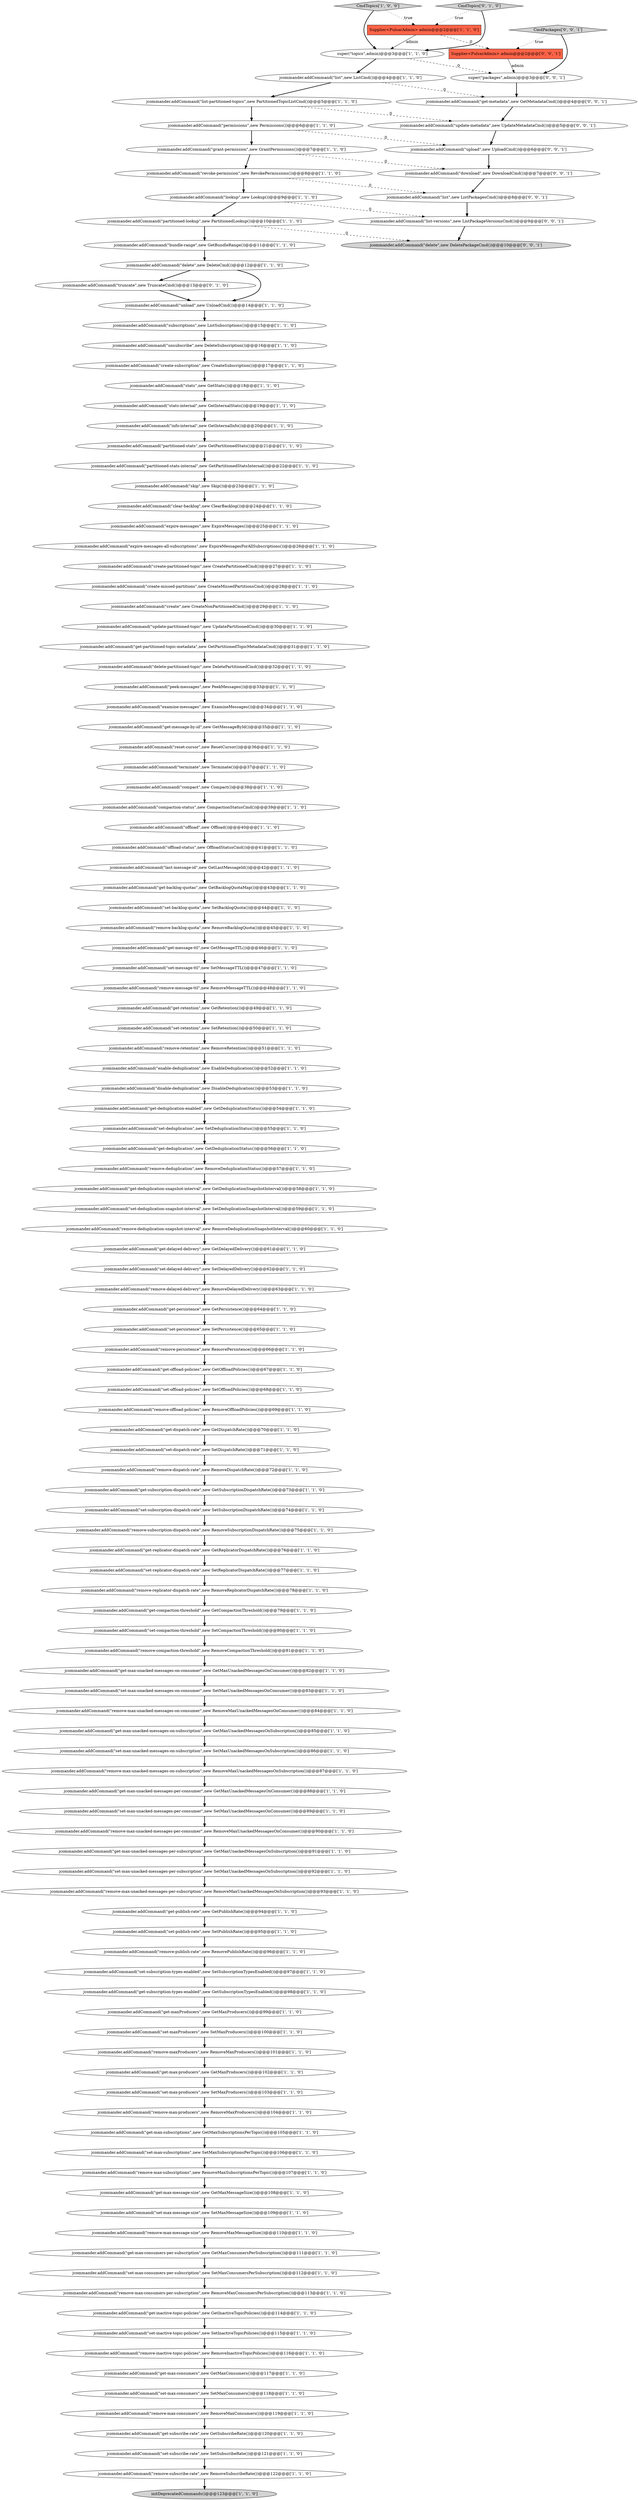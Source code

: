 digraph {
70 [style = filled, label = "jcommander.addCommand(\"set-max-unacked-messages-on-subscription\",new SetMaxUnackedMessagesOnSubscription())@@@86@@@['1', '1', '0']", fillcolor = white, shape = ellipse image = "AAA0AAABBB1BBB"];
113 [style = filled, label = "jcommander.addCommand(\"set-subscribe-rate\",new SetSubscribeRate())@@@121@@@['1', '1', '0']", fillcolor = white, shape = ellipse image = "AAA0AAABBB1BBB"];
127 [style = filled, label = "CmdPackages['0', '0', '1']", fillcolor = lightgray, shape = diamond image = "AAA0AAABBB3BBB"];
22 [style = filled, label = "jcommander.addCommand(\"create-subscription\",new CreateSubscription())@@@17@@@['1', '1', '0']", fillcolor = white, shape = ellipse image = "AAA0AAABBB1BBB"];
38 [style = filled, label = "jcommander.addCommand(\"remove-persistence\",new RemovePersistence())@@@66@@@['1', '1', '0']", fillcolor = white, shape = ellipse image = "AAA0AAABBB1BBB"];
32 [style = filled, label = "jcommander.addCommand(\"set-max-subscriptions\",new SetMaxSubscriptionsPerTopic())@@@106@@@['1', '1', '0']", fillcolor = white, shape = ellipse image = "AAA0AAABBB1BBB"];
71 [style = filled, label = "jcommander.addCommand(\"get-retention\",new GetRetention())@@@49@@@['1', '1', '0']", fillcolor = white, shape = ellipse image = "AAA0AAABBB1BBB"];
57 [style = filled, label = "jcommander.addCommand(\"offload\",new Offload())@@@40@@@['1', '1', '0']", fillcolor = white, shape = ellipse image = "AAA0AAABBB1BBB"];
95 [style = filled, label = "CmdTopics['1', '0', '0']", fillcolor = lightgray, shape = diamond image = "AAA0AAABBB1BBB"];
119 [style = filled, label = "jcommander.addCommand(\"set-subscription-dispatch-rate\",new SetSubscriptionDispatchRate())@@@74@@@['1', '1', '0']", fillcolor = white, shape = ellipse image = "AAA0AAABBB1BBB"];
129 [style = filled, label = "jcommander.addCommand(\"upload\",new UploadCmd())@@@6@@@['0', '0', '1']", fillcolor = white, shape = ellipse image = "AAA0AAABBB3BBB"];
3 [style = filled, label = "jcommander.addCommand(\"partitioned-stats\",new GetPartitionedStats())@@@21@@@['1', '1', '0']", fillcolor = white, shape = ellipse image = "AAA0AAABBB1BBB"];
10 [style = filled, label = "jcommander.addCommand(\"remove-max-unacked-messages-on-consumer\",new RemoveMaxUnackedMessagesOnConsumer())@@@84@@@['1', '1', '0']", fillcolor = white, shape = ellipse image = "AAA0AAABBB1BBB"];
50 [style = filled, label = "jcommander.addCommand(\"clear-backlog\",new ClearBacklog())@@@24@@@['1', '1', '0']", fillcolor = white, shape = ellipse image = "AAA0AAABBB1BBB"];
25 [style = filled, label = "jcommander.addCommand(\"get-replicator-dispatch-rate\",new GetReplicatorDispatchRate())@@@76@@@['1', '1', '0']", fillcolor = white, shape = ellipse image = "AAA0AAABBB1BBB"];
104 [style = filled, label = "jcommander.addCommand(\"examine-messages\",new ExamineMessages())@@@34@@@['1', '1', '0']", fillcolor = white, shape = ellipse image = "AAA0AAABBB1BBB"];
6 [style = filled, label = "jcommander.addCommand(\"get-partitioned-topic-metadata\",new GetPartitionedTopicMetadataCmd())@@@31@@@['1', '1', '0']", fillcolor = white, shape = ellipse image = "AAA0AAABBB1BBB"];
40 [style = filled, label = "jcommander.addCommand(\"set-max-message-size\",new SetMaxMessageSize())@@@109@@@['1', '1', '0']", fillcolor = white, shape = ellipse image = "AAA0AAABBB1BBB"];
115 [style = filled, label = "jcommander.addCommand(\"enable-deduplication\",new EnableDeduplication())@@@52@@@['1', '1', '0']", fillcolor = white, shape = ellipse image = "AAA0AAABBB1BBB"];
63 [style = filled, label = "jcommander.addCommand(\"compact\",new Compact())@@@38@@@['1', '1', '0']", fillcolor = white, shape = ellipse image = "AAA0AAABBB1BBB"];
94 [style = filled, label = "jcommander.addCommand(\"update-partitioned-topic\",new UpdatePartitionedCmd())@@@30@@@['1', '1', '0']", fillcolor = white, shape = ellipse image = "AAA0AAABBB1BBB"];
131 [style = filled, label = "jcommander.addCommand(\"get-metadata\",new GetMetadataCmd())@@@4@@@['0', '0', '1']", fillcolor = white, shape = ellipse image = "AAA0AAABBB3BBB"];
17 [style = filled, label = "jcommander.addCommand(\"remove-delayed-delivery\",new RemoveDelayedDelivery())@@@63@@@['1', '1', '0']", fillcolor = white, shape = ellipse image = "AAA0AAABBB1BBB"];
34 [style = filled, label = "jcommander.addCommand(\"subscriptions\",new ListSubscriptions())@@@15@@@['1', '1', '0']", fillcolor = white, shape = ellipse image = "AAA0AAABBB1BBB"];
110 [style = filled, label = "jcommander.addCommand(\"set-max-unacked-messages-on-consumer\",new SetMaxUnackedMessagesOnConsumer())@@@83@@@['1', '1', '0']", fillcolor = white, shape = ellipse image = "AAA0AAABBB1BBB"];
132 [style = filled, label = "jcommander.addCommand(\"delete\",new DeletePackageCmd())@@@10@@@['0', '0', '1']", fillcolor = lightgray, shape = ellipse image = "AAA0AAABBB3BBB"];
62 [style = filled, label = "jcommander.addCommand(\"remove-replicator-dispatch-rate\",new RemoveReplicatorDispatchRate())@@@78@@@['1', '1', '0']", fillcolor = white, shape = ellipse image = "AAA0AAABBB1BBB"];
111 [style = filled, label = "jcommander.addCommand(\"set-max-unacked-messages-per-subscription\",new SetMaxUnackedMessagesOnSubscription())@@@92@@@['1', '1', '0']", fillcolor = white, shape = ellipse image = "AAA0AAABBB1BBB"];
58 [style = filled, label = "jcommander.addCommand(\"get-deduplication-snapshot-interval\",new GetDeduplicationSnapshotInterval())@@@58@@@['1', '1', '0']", fillcolor = white, shape = ellipse image = "AAA0AAABBB1BBB"];
0 [style = filled, label = "jcommander.addCommand(\"get-delayed-delivery\",new GetDelayedDelivery())@@@61@@@['1', '1', '0']", fillcolor = white, shape = ellipse image = "AAA0AAABBB1BBB"];
41 [style = filled, label = "jcommander.addCommand(\"remove-max-subscriptions\",new RemoveMaxSubscriptionsPerTopic())@@@107@@@['1', '1', '0']", fillcolor = white, shape = ellipse image = "AAA0AAABBB1BBB"];
60 [style = filled, label = "jcommander.addCommand(\"remove-max-message-size\",new RemoveMaxMessageSize())@@@110@@@['1', '1', '0']", fillcolor = white, shape = ellipse image = "AAA0AAABBB1BBB"];
83 [style = filled, label = "jcommander.addCommand(\"revoke-permission\",new RevokePermissions())@@@8@@@['1', '1', '0']", fillcolor = white, shape = ellipse image = "AAA0AAABBB1BBB"];
24 [style = filled, label = "jcommander.addCommand(\"set-deduplication\",new SetDeduplicationStatus())@@@55@@@['1', '1', '0']", fillcolor = white, shape = ellipse image = "AAA0AAABBB1BBB"];
133 [style = filled, label = "jcommander.addCommand(\"update-metadata\",new UpdateMetadataCmd())@@@5@@@['0', '0', '1']", fillcolor = white, shape = ellipse image = "AAA0AAABBB3BBB"];
12 [style = filled, label = "jcommander.addCommand(\"get-maxProducers\",new GetMaxProducers())@@@99@@@['1', '1', '0']", fillcolor = white, shape = ellipse image = "AAA0AAABBB1BBB"];
120 [style = filled, label = "jcommander.addCommand(\"permissions\",new Permissions())@@@6@@@['1', '1', '0']", fillcolor = white, shape = ellipse image = "AAA0AAABBB1BBB"];
68 [style = filled, label = "jcommander.addCommand(\"remove-message-ttl\",new RemoveMessageTTL())@@@48@@@['1', '1', '0']", fillcolor = white, shape = ellipse image = "AAA0AAABBB1BBB"];
92 [style = filled, label = "jcommander.addCommand(\"remove-max-consumers\",new RemoveMaxConsumers())@@@119@@@['1', '1', '0']", fillcolor = white, shape = ellipse image = "AAA0AAABBB1BBB"];
53 [style = filled, label = "jcommander.addCommand(\"set-backlog-quota\",new SetBacklogQuota())@@@44@@@['1', '1', '0']", fillcolor = white, shape = ellipse image = "AAA0AAABBB1BBB"];
125 [style = filled, label = "Supplier<PulsarAdmin> admin@@@2@@@['0', '0', '1']", fillcolor = tomato, shape = box image = "AAA0AAABBB3BBB"];
103 [style = filled, label = "jcommander.addCommand(\"get-message-by-id\",new GetMessageById())@@@35@@@['1', '1', '0']", fillcolor = white, shape = ellipse image = "AAA0AAABBB1BBB"];
29 [style = filled, label = "jcommander.addCommand(\"get-subscribe-rate\",new GetSubscribeRate())@@@120@@@['1', '1', '0']", fillcolor = white, shape = ellipse image = "AAA0AAABBB1BBB"];
79 [style = filled, label = "jcommander.addCommand(\"remove-max-consumers-per-subscription\",new RemoveMaxConsumersPerSubscription())@@@113@@@['1', '1', '0']", fillcolor = white, shape = ellipse image = "AAA0AAABBB1BBB"];
8 [style = filled, label = "jcommander.addCommand(\"remove-max-unacked-messages-per-consumer\",new RemoveMaxUnackedMessagesOnConsumer())@@@90@@@['1', '1', '0']", fillcolor = white, shape = ellipse image = "AAA0AAABBB1BBB"];
55 [style = filled, label = "jcommander.addCommand(\"set-max-consumers\",new SetMaxConsumers())@@@118@@@['1', '1', '0']", fillcolor = white, shape = ellipse image = "AAA0AAABBB1BBB"];
54 [style = filled, label = "jcommander.addCommand(\"stats\",new GetStats())@@@18@@@['1', '1', '0']", fillcolor = white, shape = ellipse image = "AAA0AAABBB1BBB"];
65 [style = filled, label = "jcommander.addCommand(\"get-subscription-types-enabled\",new GetSubscriptionTypesEnabled())@@@98@@@['1', '1', '0']", fillcolor = white, shape = ellipse image = "AAA0AAABBB1BBB"];
11 [style = filled, label = "jcommander.addCommand(\"get-max-message-size\",new GetMaxMessageSize())@@@108@@@['1', '1', '0']", fillcolor = white, shape = ellipse image = "AAA0AAABBB1BBB"];
122 [style = filled, label = "CmdTopics['0', '1', '0']", fillcolor = lightgray, shape = diamond image = "AAA0AAABBB2BBB"];
81 [style = filled, label = "jcommander.addCommand(\"remove-compaction-threshold\",new RemoveCompactionThreshold())@@@81@@@['1', '1', '0']", fillcolor = white, shape = ellipse image = "AAA0AAABBB1BBB"];
106 [style = filled, label = "jcommander.addCommand(\"delete-partitioned-topic\",new DeletePartitionedCmd())@@@32@@@['1', '1', '0']", fillcolor = white, shape = ellipse image = "AAA0AAABBB1BBB"];
102 [style = filled, label = "jcommander.addCommand(\"set-offload-policies\",new SetOffloadPolicies())@@@68@@@['1', '1', '0']", fillcolor = white, shape = ellipse image = "AAA0AAABBB1BBB"];
2 [style = filled, label = "jcommander.addCommand(\"get-max-unacked-messages-on-consumer\",new GetMaxUnackedMessagesOnConsumer())@@@82@@@['1', '1', '0']", fillcolor = white, shape = ellipse image = "AAA0AAABBB1BBB"];
36 [style = filled, label = "jcommander.addCommand(\"remove-retention\",new RemoveRetention())@@@51@@@['1', '1', '0']", fillcolor = white, shape = ellipse image = "AAA0AAABBB1BBB"];
14 [style = filled, label = "jcommander.addCommand(\"set-message-ttl\",new SetMessageTTL())@@@47@@@['1', '1', '0']", fillcolor = white, shape = ellipse image = "AAA0AAABBB1BBB"];
47 [style = filled, label = "jcommander.addCommand(\"set-replicator-dispatch-rate\",new SetReplicatorDispatchRate())@@@77@@@['1', '1', '0']", fillcolor = white, shape = ellipse image = "AAA0AAABBB1BBB"];
123 [style = filled, label = "jcommander.addCommand(\"truncate\",new TruncateCmd())@@@13@@@['0', '1', '0']", fillcolor = white, shape = ellipse image = "AAA1AAABBB2BBB"];
30 [style = filled, label = "jcommander.addCommand(\"create\",new CreateNonPartitionedCmd())@@@29@@@['1', '1', '0']", fillcolor = white, shape = ellipse image = "AAA0AAABBB1BBB"];
49 [style = filled, label = "jcommander.addCommand(\"lookup\",new Lookup())@@@9@@@['1', '1', '0']", fillcolor = white, shape = ellipse image = "AAA0AAABBB1BBB"];
9 [style = filled, label = "jcommander.addCommand(\"create-partitioned-topic\",new CreatePartitionedCmd())@@@27@@@['1', '1', '0']", fillcolor = white, shape = ellipse image = "AAA0AAABBB1BBB"];
46 [style = filled, label = "jcommander.addCommand(\"remove-deduplication\",new RemoveDeduplicationStatus())@@@57@@@['1', '1', '0']", fillcolor = white, shape = ellipse image = "AAA0AAABBB1BBB"];
33 [style = filled, label = "jcommander.addCommand(\"delete\",new DeleteCmd())@@@12@@@['1', '1', '0']", fillcolor = white, shape = ellipse image = "AAA0AAABBB1BBB"];
100 [style = filled, label = "jcommander.addCommand(\"get-offload-policies\",new GetOffloadPolicies())@@@67@@@['1', '1', '0']", fillcolor = white, shape = ellipse image = "AAA0AAABBB1BBB"];
52 [style = filled, label = "jcommander.addCommand(\"set-dispatch-rate\",new SetDispatchRate())@@@71@@@['1', '1', '0']", fillcolor = white, shape = ellipse image = "AAA0AAABBB1BBB"];
16 [style = filled, label = "jcommander.addCommand(\"last-message-id\",new GetLastMessageId())@@@42@@@['1', '1', '0']", fillcolor = white, shape = ellipse image = "AAA0AAABBB1BBB"];
88 [style = filled, label = "jcommander.addCommand(\"info-internal\",new GetInternalInfo())@@@20@@@['1', '1', '0']", fillcolor = white, shape = ellipse image = "AAA0AAABBB1BBB"];
75 [style = filled, label = "jcommander.addCommand(\"set-compaction-threshold\",new SetCompactionThreshold())@@@80@@@['1', '1', '0']", fillcolor = white, shape = ellipse image = "AAA0AAABBB1BBB"];
84 [style = filled, label = "jcommander.addCommand(\"remove-maxProducers\",new RemoveMaxProducers())@@@101@@@['1', '1', '0']", fillcolor = white, shape = ellipse image = "AAA0AAABBB1BBB"];
51 [style = filled, label = "jcommander.addCommand(\"set-deduplication-snapshot-interval\",new SetDeduplicationSnapshotInterval())@@@59@@@['1', '1', '0']", fillcolor = white, shape = ellipse image = "AAA0AAABBB1BBB"];
117 [style = filled, label = "jcommander.addCommand(\"set-publish-rate\",new SetPublishRate())@@@95@@@['1', '1', '0']", fillcolor = white, shape = ellipse image = "AAA0AAABBB1BBB"];
7 [style = filled, label = "jcommander.addCommand(\"remove-deduplication-snapshot-interval\",new RemoveDeduplicationSnapshotInterval())@@@60@@@['1', '1', '0']", fillcolor = white, shape = ellipse image = "AAA0AAABBB1BBB"];
23 [style = filled, label = "jcommander.addCommand(\"list\",new ListCmd())@@@4@@@['1', '1', '0']", fillcolor = white, shape = ellipse image = "AAA0AAABBB1BBB"];
77 [style = filled, label = "jcommander.addCommand(\"set-retention\",new SetRetention())@@@50@@@['1', '1', '0']", fillcolor = white, shape = ellipse image = "AAA0AAABBB1BBB"];
35 [style = filled, label = "jcommander.addCommand(\"remove-subscribe-rate\",new RemoveSubscribeRate())@@@122@@@['1', '1', '0']", fillcolor = white, shape = ellipse image = "AAA0AAABBB1BBB"];
116 [style = filled, label = "jcommander.addCommand(\"list-partitioned-topics\",new PartitionedTopicListCmd())@@@5@@@['1', '1', '0']", fillcolor = white, shape = ellipse image = "AAA0AAABBB1BBB"];
45 [style = filled, label = "jcommander.addCommand(\"offload-status\",new OffloadStatusCmd())@@@41@@@['1', '1', '0']", fillcolor = white, shape = ellipse image = "AAA0AAABBB1BBB"];
21 [style = filled, label = "jcommander.addCommand(\"set-max-producers\",new SetMaxProducers())@@@103@@@['1', '1', '0']", fillcolor = white, shape = ellipse image = "AAA0AAABBB1BBB"];
18 [style = filled, label = "jcommander.addCommand(\"remove-max-unacked-messages-on-subscription\",new RemoveMaxUnackedMessagesOnSubscription())@@@87@@@['1', '1', '0']", fillcolor = white, shape = ellipse image = "AAA0AAABBB1BBB"];
19 [style = filled, label = "jcommander.addCommand(\"remove-publish-rate\",new RemovePublishRate())@@@96@@@['1', '1', '0']", fillcolor = white, shape = ellipse image = "AAA0AAABBB1BBB"];
85 [style = filled, label = "jcommander.addCommand(\"get-max-consumers\",new GetMaxConsumers())@@@117@@@['1', '1', '0']", fillcolor = white, shape = ellipse image = "AAA0AAABBB1BBB"];
121 [style = filled, label = "jcommander.addCommand(\"get-max-unacked-messages-per-consumer\",new GetMaxUnackedMessagesOnConsumer())@@@88@@@['1', '1', '0']", fillcolor = white, shape = ellipse image = "AAA0AAABBB1BBB"];
99 [style = filled, label = "jcommander.addCommand(\"get-deduplication\",new GetDeduplicationStatus())@@@56@@@['1', '1', '0']", fillcolor = white, shape = ellipse image = "AAA0AAABBB1BBB"];
56 [style = filled, label = "jcommander.addCommand(\"create-missed-partitions\",new CreateMissedPartitionsCmd())@@@28@@@['1', '1', '0']", fillcolor = white, shape = ellipse image = "AAA0AAABBB1BBB"];
73 [style = filled, label = "jcommander.addCommand(\"remove-offload-policies\",new RemoveOffloadPolicies())@@@69@@@['1', '1', '0']", fillcolor = white, shape = ellipse image = "AAA0AAABBB1BBB"];
118 [style = filled, label = "jcommander.addCommand(\"expire-messages-all-subscriptions\",new ExpireMessagesForAllSubscriptions())@@@26@@@['1', '1', '0']", fillcolor = white, shape = ellipse image = "AAA0AAABBB1BBB"];
43 [style = filled, label = "jcommander.addCommand(\"get-publish-rate\",new GetPublishRate())@@@94@@@['1', '1', '0']", fillcolor = white, shape = ellipse image = "AAA0AAABBB1BBB"];
61 [style = filled, label = "jcommander.addCommand(\"disable-deduplication\",new DisableDeduplication())@@@53@@@['1', '1', '0']", fillcolor = white, shape = ellipse image = "AAA0AAABBB1BBB"];
128 [style = filled, label = "jcommander.addCommand(\"list-versions\",new ListPackageVersionsCmd())@@@9@@@['0', '0', '1']", fillcolor = white, shape = ellipse image = "AAA0AAABBB3BBB"];
108 [style = filled, label = "jcommander.addCommand(\"remove-inactive-topic-policies\",new RemoveInactiveTopicPolicies())@@@116@@@['1', '1', '0']", fillcolor = white, shape = ellipse image = "AAA0AAABBB1BBB"];
97 [style = filled, label = "jcommander.addCommand(\"remove-subscription-dispatch-rate\",new RemoveSubscriptionDispatchRate())@@@75@@@['1', '1', '0']", fillcolor = white, shape = ellipse image = "AAA0AAABBB1BBB"];
27 [style = filled, label = "jcommander.addCommand(\"set-persistence\",new SetPersistence())@@@65@@@['1', '1', '0']", fillcolor = white, shape = ellipse image = "AAA0AAABBB1BBB"];
31 [style = filled, label = "jcommander.addCommand(\"unload\",new UnloadCmd())@@@14@@@['1', '1', '0']", fillcolor = white, shape = ellipse image = "AAA0AAABBB1BBB"];
109 [style = filled, label = "jcommander.addCommand(\"get-message-ttl\",new GetMessageTTL())@@@46@@@['1', '1', '0']", fillcolor = white, shape = ellipse image = "AAA0AAABBB1BBB"];
72 [style = filled, label = "jcommander.addCommand(\"set-max-unacked-messages-per-consumer\",new SetMaxUnackedMessagesOnConsumer())@@@89@@@['1', '1', '0']", fillcolor = white, shape = ellipse image = "AAA0AAABBB1BBB"];
26 [style = filled, label = "jcommander.addCommand(\"get-max-unacked-messages-on-subscription\",new GetMaxUnackedMessagesOnSubscription())@@@85@@@['1', '1', '0']", fillcolor = white, shape = ellipse image = "AAA0AAABBB1BBB"];
37 [style = filled, label = "jcommander.addCommand(\"remove-dispatch-rate\",new RemoveDispatchRate())@@@72@@@['1', '1', '0']", fillcolor = white, shape = ellipse image = "AAA0AAABBB1BBB"];
96 [style = filled, label = "jcommander.addCommand(\"get-persistence\",new GetPersistence())@@@64@@@['1', '1', '0']", fillcolor = white, shape = ellipse image = "AAA0AAABBB1BBB"];
98 [style = filled, label = "jcommander.addCommand(\"partitioned-lookup\",new PartitionedLookup())@@@10@@@['1', '1', '0']", fillcolor = white, shape = ellipse image = "AAA0AAABBB1BBB"];
44 [style = filled, label = "jcommander.addCommand(\"set-maxProducers\",new SetMaxProducers())@@@100@@@['1', '1', '0']", fillcolor = white, shape = ellipse image = "AAA0AAABBB1BBB"];
74 [style = filled, label = "jcommander.addCommand(\"get-compaction-threshold\",new GetCompactionThreshold())@@@79@@@['1', '1', '0']", fillcolor = white, shape = ellipse image = "AAA0AAABBB1BBB"];
28 [style = filled, label = "jcommander.addCommand(\"remove-max-producers\",new RemoveMaxProducers())@@@104@@@['1', '1', '0']", fillcolor = white, shape = ellipse image = "AAA0AAABBB1BBB"];
89 [style = filled, label = "jcommander.addCommand(\"terminate\",new Terminate())@@@37@@@['1', '1', '0']", fillcolor = white, shape = ellipse image = "AAA0AAABBB1BBB"];
105 [style = filled, label = "jcommander.addCommand(\"peek-messages\",new PeekMessages())@@@33@@@['1', '1', '0']", fillcolor = white, shape = ellipse image = "AAA0AAABBB1BBB"];
90 [style = filled, label = "jcommander.addCommand(\"bundle-range\",new GetBundleRange())@@@11@@@['1', '1', '0']", fillcolor = white, shape = ellipse image = "AAA0AAABBB1BBB"];
39 [style = filled, label = "jcommander.addCommand(\"unsubscribe\",new DeleteSubscription())@@@16@@@['1', '1', '0']", fillcolor = white, shape = ellipse image = "AAA0AAABBB1BBB"];
78 [style = filled, label = "jcommander.addCommand(\"remove-backlog-quota\",new RemoveBacklogQuota())@@@45@@@['1', '1', '0']", fillcolor = white, shape = ellipse image = "AAA0AAABBB1BBB"];
15 [style = filled, label = "jcommander.addCommand(\"get-dispatch-rate\",new GetDispatchRate())@@@70@@@['1', '1', '0']", fillcolor = white, shape = ellipse image = "AAA0AAABBB1BBB"];
93 [style = filled, label = "jcommander.addCommand(\"set-subscription-types-enabled\",new SetSubscriptionTypesEnabled())@@@97@@@['1', '1', '0']", fillcolor = white, shape = ellipse image = "AAA0AAABBB1BBB"];
5 [style = filled, label = "jcommander.addCommand(\"partitioned-stats-internal\",new GetPartitionedStatsInternal())@@@22@@@['1', '1', '0']", fillcolor = white, shape = ellipse image = "AAA0AAABBB1BBB"];
1 [style = filled, label = "jcommander.addCommand(\"get-deduplication-enabled\",new GetDeduplicationStatus())@@@54@@@['1', '1', '0']", fillcolor = white, shape = ellipse image = "AAA0AAABBB1BBB"];
64 [style = filled, label = "jcommander.addCommand(\"get-backlog-quotas\",new GetBacklogQuotaMap())@@@43@@@['1', '1', '0']", fillcolor = white, shape = ellipse image = "AAA0AAABBB1BBB"];
80 [style = filled, label = "jcommander.addCommand(\"reset-cursor\",new ResetCursor())@@@36@@@['1', '1', '0']", fillcolor = white, shape = ellipse image = "AAA0AAABBB1BBB"];
124 [style = filled, label = "jcommander.addCommand(\"list\",new ListPackagesCmd())@@@8@@@['0', '0', '1']", fillcolor = white, shape = ellipse image = "AAA0AAABBB3BBB"];
130 [style = filled, label = "super(\"packages\",admin)@@@3@@@['0', '0', '1']", fillcolor = white, shape = ellipse image = "AAA0AAABBB3BBB"];
126 [style = filled, label = "jcommander.addCommand(\"download\",new DownloadCmd())@@@7@@@['0', '0', '1']", fillcolor = white, shape = ellipse image = "AAA0AAABBB3BBB"];
69 [style = filled, label = "jcommander.addCommand(\"set-max-consumers-per-subscription\",new SetMaxConsumersPerSubscription())@@@112@@@['1', '1', '0']", fillcolor = white, shape = ellipse image = "AAA0AAABBB1BBB"];
112 [style = filled, label = "initDeprecatedCommands()@@@123@@@['1', '1', '0']", fillcolor = lightgray, shape = ellipse image = "AAA0AAABBB1BBB"];
87 [style = filled, label = "jcommander.addCommand(\"expire-messages\",new ExpireMessages())@@@25@@@['1', '1', '0']", fillcolor = white, shape = ellipse image = "AAA0AAABBB1BBB"];
101 [style = filled, label = "jcommander.addCommand(\"get-inactive-topic-policies\",new GetInactiveTopicPolicies())@@@114@@@['1', '1', '0']", fillcolor = white, shape = ellipse image = "AAA0AAABBB1BBB"];
76 [style = filled, label = "jcommander.addCommand(\"get-max-unacked-messages-per-subscription\",new GetMaxUnackedMessagesOnSubscription())@@@91@@@['1', '1', '0']", fillcolor = white, shape = ellipse image = "AAA0AAABBB1BBB"];
91 [style = filled, label = "jcommander.addCommand(\"get-max-subscriptions\",new GetMaxSubscriptionsPerTopic())@@@105@@@['1', '1', '0']", fillcolor = white, shape = ellipse image = "AAA0AAABBB1BBB"];
107 [style = filled, label = "jcommander.addCommand(\"get-subscription-dispatch-rate\",new GetSubscriptionDispatchRate())@@@73@@@['1', '1', '0']", fillcolor = white, shape = ellipse image = "AAA0AAABBB1BBB"];
4 [style = filled, label = "jcommander.addCommand(\"remove-max-unacked-messages-per-subscription\",new RemoveMaxUnackedMessagesOnSubscription())@@@93@@@['1', '1', '0']", fillcolor = white, shape = ellipse image = "AAA0AAABBB1BBB"];
67 [style = filled, label = "jcommander.addCommand(\"get-max-producers\",new GetMaxProducers())@@@102@@@['1', '1', '0']", fillcolor = white, shape = ellipse image = "AAA0AAABBB1BBB"];
114 [style = filled, label = "jcommander.addCommand(\"compaction-status\",new CompactionStatusCmd())@@@39@@@['1', '1', '0']", fillcolor = white, shape = ellipse image = "AAA0AAABBB1BBB"];
86 [style = filled, label = "jcommander.addCommand(\"get-max-consumers-per-subscription\",new GetMaxConsumersPerSubscription())@@@111@@@['1', '1', '0']", fillcolor = white, shape = ellipse image = "AAA0AAABBB1BBB"];
13 [style = filled, label = "jcommander.addCommand(\"set-inactive-topic-policies\",new SetInactiveTopicPolicies())@@@115@@@['1', '1', '0']", fillcolor = white, shape = ellipse image = "AAA0AAABBB1BBB"];
59 [style = filled, label = "jcommander.addCommand(\"grant-permission\",new GrantPermissions())@@@7@@@['1', '1', '0']", fillcolor = white, shape = ellipse image = "AAA0AAABBB1BBB"];
48 [style = filled, label = "jcommander.addCommand(\"skip\",new Skip())@@@23@@@['1', '1', '0']", fillcolor = white, shape = ellipse image = "AAA0AAABBB1BBB"];
66 [style = filled, label = "super(\"topics\",admin)@@@3@@@['1', '1', '0']", fillcolor = white, shape = ellipse image = "AAA0AAABBB1BBB"];
42 [style = filled, label = "jcommander.addCommand(\"set-delayed-delivery\",new SetDelayedDelivery())@@@62@@@['1', '1', '0']", fillcolor = white, shape = ellipse image = "AAA0AAABBB1BBB"];
20 [style = filled, label = "Supplier<PulsarAdmin> admin@@@2@@@['1', '1', '0']", fillcolor = tomato, shape = box image = "AAA0AAABBB1BBB"];
82 [style = filled, label = "jcommander.addCommand(\"stats-internal\",new GetInternalStats())@@@19@@@['1', '1', '0']", fillcolor = white, shape = ellipse image = "AAA0AAABBB1BBB"];
111->4 [style = bold, label=""];
109->14 [style = bold, label=""];
26->70 [style = bold, label=""];
98->90 [style = bold, label=""];
62->74 [style = bold, label=""];
93->65 [style = bold, label=""];
67->21 [style = bold, label=""];
59->83 [style = bold, label=""];
125->130 [style = solid, label="admin"];
20->125 [style = dashed, label="0"];
100->102 [style = bold, label=""];
127->125 [style = dotted, label="true"];
116->120 [style = bold, label=""];
45->16 [style = bold, label=""];
86->69 [style = bold, label=""];
103->80 [style = bold, label=""];
127->130 [style = bold, label=""];
7->0 [style = bold, label=""];
95->20 [style = dotted, label="true"];
70->18 [style = bold, label=""];
83->124 [style = dashed, label="0"];
39->22 [style = bold, label=""];
65->12 [style = bold, label=""];
30->94 [style = bold, label=""];
55->92 [style = bold, label=""];
74->75 [style = bold, label=""];
31->34 [style = bold, label=""];
28->91 [style = bold, label=""];
6->106 [style = bold, label=""];
38->100 [style = bold, label=""];
2->110 [style = bold, label=""];
95->66 [style = bold, label=""];
23->131 [style = dashed, label="0"];
49->128 [style = dashed, label="0"];
96->27 [style = bold, label=""];
33->31 [style = bold, label=""];
0->42 [style = bold, label=""];
48->50 [style = bold, label=""];
37->107 [style = bold, label=""];
41->11 [style = bold, label=""];
107->119 [style = bold, label=""];
101->13 [style = bold, label=""];
63->114 [style = bold, label=""];
115->61 [style = bold, label=""];
13->108 [style = bold, label=""];
18->121 [style = bold, label=""];
59->126 [style = dashed, label="0"];
66->23 [style = bold, label=""];
50->87 [style = bold, label=""];
102->73 [style = bold, label=""];
83->49 [style = bold, label=""];
82->88 [style = bold, label=""];
121->72 [style = bold, label=""];
124->128 [style = bold, label=""];
12->44 [style = bold, label=""];
116->133 [style = dashed, label="0"];
92->29 [style = bold, label=""];
34->39 [style = bold, label=""];
94->6 [style = bold, label=""];
47->62 [style = bold, label=""];
129->126 [style = bold, label=""];
53->78 [style = bold, label=""];
117->19 [style = bold, label=""];
108->85 [style = bold, label=""];
78->109 [style = bold, label=""];
10->26 [style = bold, label=""];
77->36 [style = bold, label=""];
106->105 [style = bold, label=""];
133->129 [style = bold, label=""];
123->31 [style = bold, label=""];
49->98 [style = bold, label=""];
76->111 [style = bold, label=""];
122->66 [style = bold, label=""];
64->53 [style = bold, label=""];
80->89 [style = bold, label=""];
29->113 [style = bold, label=""];
11->40 [style = bold, label=""];
27->38 [style = bold, label=""];
68->71 [style = bold, label=""];
17->96 [style = bold, label=""];
43->117 [style = bold, label=""];
44->84 [style = bold, label=""];
119->97 [style = bold, label=""];
1->24 [style = bold, label=""];
90->33 [style = bold, label=""];
9->56 [style = bold, label=""];
85->55 [style = bold, label=""];
110->10 [style = bold, label=""];
120->59 [style = bold, label=""];
42->17 [style = bold, label=""];
35->112 [style = bold, label=""];
105->104 [style = bold, label=""];
130->131 [style = bold, label=""];
131->133 [style = bold, label=""];
20->66 [style = solid, label="admin"];
122->20 [style = dotted, label="true"];
56->30 [style = bold, label=""];
99->46 [style = bold, label=""];
36->115 [style = bold, label=""];
19->93 [style = bold, label=""];
33->123 [style = bold, label=""];
16->64 [style = bold, label=""];
15->52 [style = bold, label=""];
73->15 [style = bold, label=""];
104->103 [style = bold, label=""];
79->101 [style = bold, label=""];
46->58 [style = bold, label=""];
126->124 [style = bold, label=""];
52->37 [style = bold, label=""];
81->2 [style = bold, label=""];
128->132 [style = bold, label=""];
75->81 [style = bold, label=""];
89->63 [style = bold, label=""];
61->1 [style = bold, label=""];
60->86 [style = bold, label=""];
120->129 [style = dashed, label="0"];
113->35 [style = bold, label=""];
66->130 [style = dashed, label="0"];
24->99 [style = bold, label=""];
3->5 [style = bold, label=""];
71->77 [style = bold, label=""];
114->57 [style = bold, label=""];
51->7 [style = bold, label=""];
57->45 [style = bold, label=""];
118->9 [style = bold, label=""];
98->132 [style = dashed, label="0"];
54->82 [style = bold, label=""];
23->116 [style = bold, label=""];
97->25 [style = bold, label=""];
25->47 [style = bold, label=""];
58->51 [style = bold, label=""];
5->48 [style = bold, label=""];
8->76 [style = bold, label=""];
4->43 [style = bold, label=""];
22->54 [style = bold, label=""];
87->118 [style = bold, label=""];
72->8 [style = bold, label=""];
40->60 [style = bold, label=""];
88->3 [style = bold, label=""];
84->67 [style = bold, label=""];
14->68 [style = bold, label=""];
69->79 [style = bold, label=""];
32->41 [style = bold, label=""];
91->32 [style = bold, label=""];
21->28 [style = bold, label=""];
}

